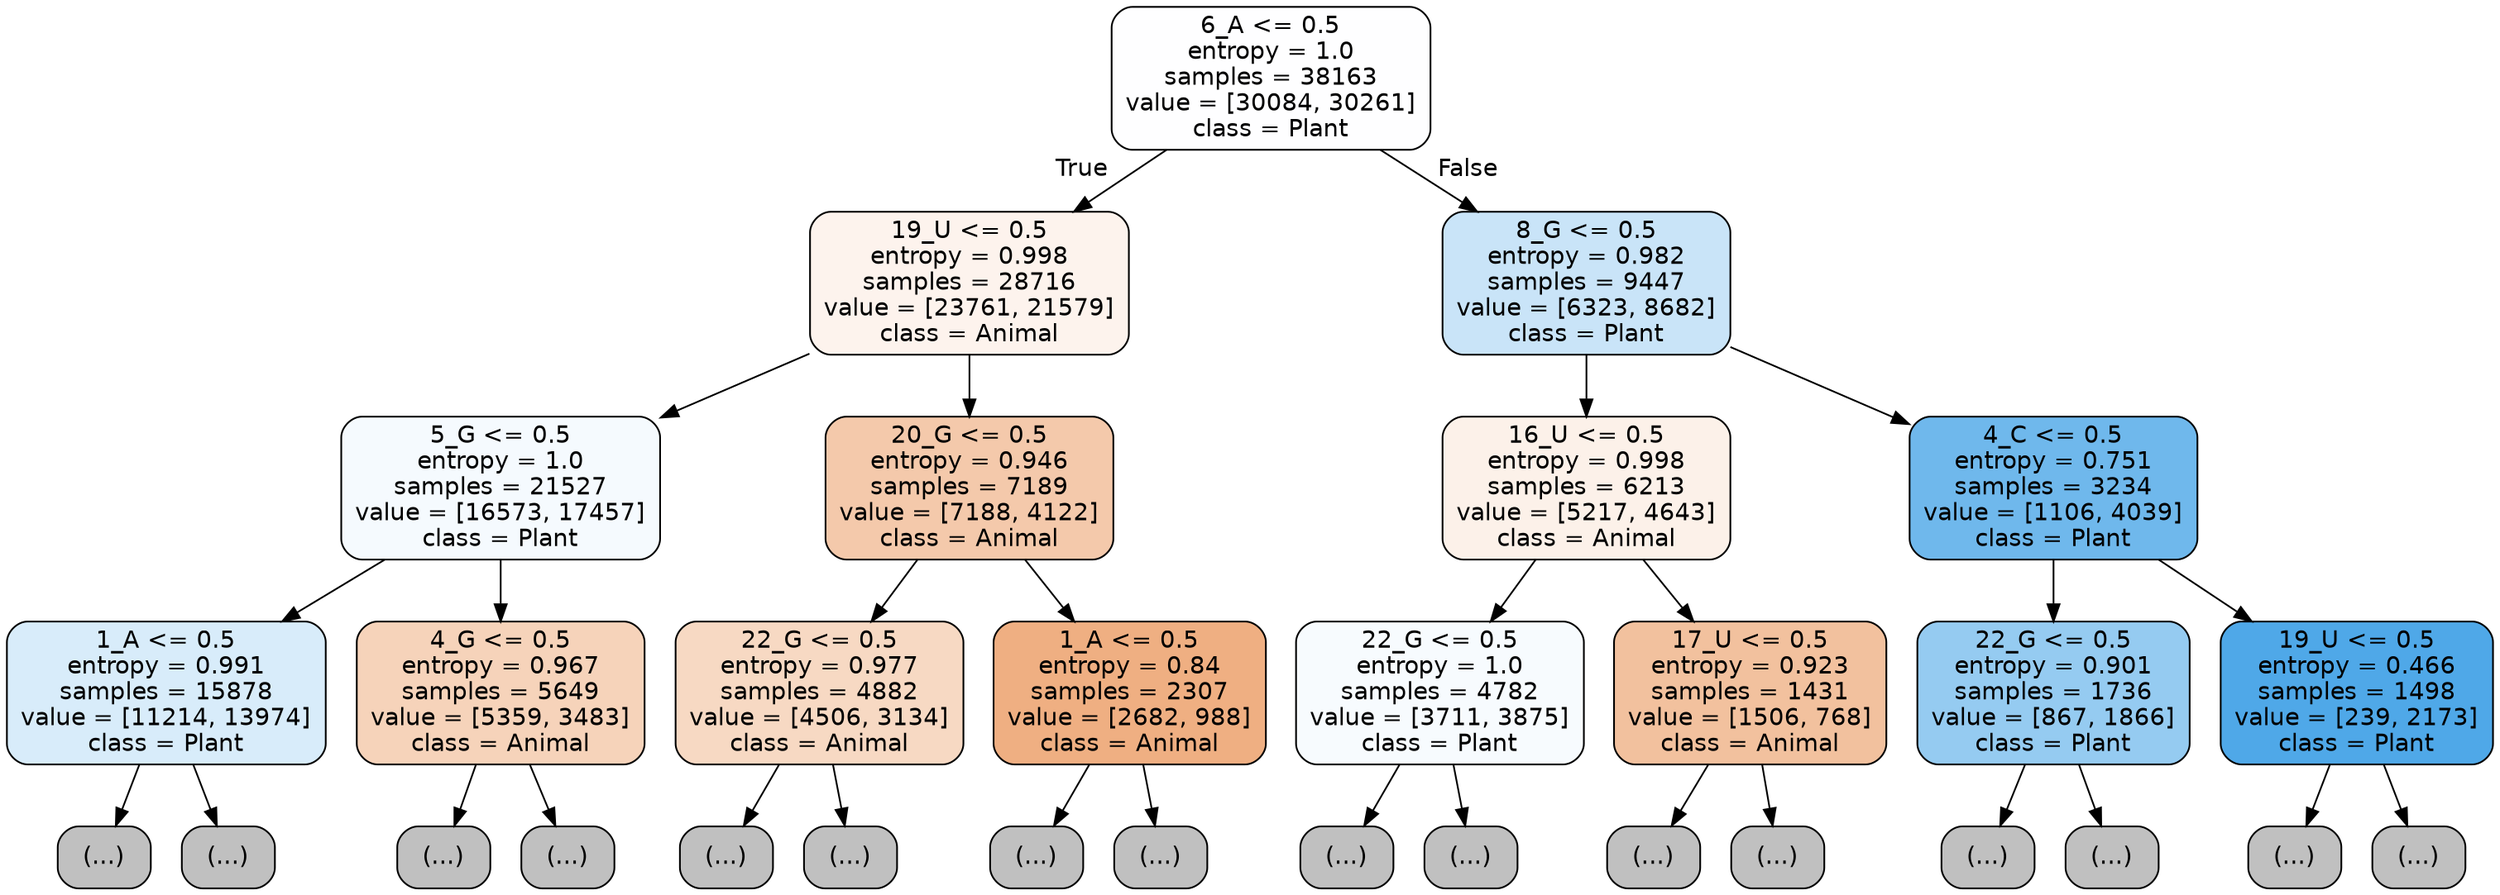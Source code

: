 digraph Tree {
node [shape=box, style="filled, rounded", color="black", fontname="helvetica"] ;
edge [fontname="helvetica"] ;
0 [label="6_A <= 0.5\nentropy = 1.0\nsamples = 38163\nvalue = [30084, 30261]\nclass = Plant", fillcolor="#fefeff"] ;
1 [label="19_U <= 0.5\nentropy = 0.998\nsamples = 28716\nvalue = [23761, 21579]\nclass = Animal", fillcolor="#fdf3ed"] ;
0 -> 1 [labeldistance=2.5, labelangle=45, headlabel="True"] ;
2 [label="5_G <= 0.5\nentropy = 1.0\nsamples = 21527\nvalue = [16573, 17457]\nclass = Plant", fillcolor="#f5fafe"] ;
1 -> 2 ;
3 [label="1_A <= 0.5\nentropy = 0.991\nsamples = 15878\nvalue = [11214, 13974]\nclass = Plant", fillcolor="#d8ecfa"] ;
2 -> 3 ;
4 [label="(...)", fillcolor="#C0C0C0"] ;
3 -> 4 ;
5303 [label="(...)", fillcolor="#C0C0C0"] ;
3 -> 5303 ;
6820 [label="4_G <= 0.5\nentropy = 0.967\nsamples = 5649\nvalue = [5359, 3483]\nclass = Animal", fillcolor="#f6d3ba"] ;
2 -> 6820 ;
6821 [label="(...)", fillcolor="#C0C0C0"] ;
6820 -> 6821 ;
8592 [label="(...)", fillcolor="#C0C0C0"] ;
6820 -> 8592 ;
9459 [label="20_G <= 0.5\nentropy = 0.946\nsamples = 7189\nvalue = [7188, 4122]\nclass = Animal", fillcolor="#f4c9ab"] ;
1 -> 9459 ;
9460 [label="22_G <= 0.5\nentropy = 0.977\nsamples = 4882\nvalue = [4506, 3134]\nclass = Animal", fillcolor="#f7d9c3"] ;
9459 -> 9460 ;
9461 [label="(...)", fillcolor="#C0C0C0"] ;
9460 -> 9461 ;
11430 [label="(...)", fillcolor="#C0C0C0"] ;
9460 -> 11430 ;
11709 [label="1_A <= 0.5\nentropy = 0.84\nsamples = 2307\nvalue = [2682, 988]\nclass = Animal", fillcolor="#efaf82"] ;
9459 -> 11709 ;
11710 [label="(...)", fillcolor="#C0C0C0"] ;
11709 -> 11710 ;
12531 [label="(...)", fillcolor="#C0C0C0"] ;
11709 -> 12531 ;
12816 [label="8_G <= 0.5\nentropy = 0.982\nsamples = 9447\nvalue = [6323, 8682]\nclass = Plant", fillcolor="#c9e4f8"] ;
0 -> 12816 [labeldistance=2.5, labelangle=-45, headlabel="False"] ;
12817 [label="16_U <= 0.5\nentropy = 0.998\nsamples = 6213\nvalue = [5217, 4643]\nclass = Animal", fillcolor="#fcf1e9"] ;
12816 -> 12817 ;
12818 [label="22_G <= 0.5\nentropy = 1.0\nsamples = 4782\nvalue = [3711, 3875]\nclass = Plant", fillcolor="#f7fbfe"] ;
12817 -> 12818 ;
12819 [label="(...)", fillcolor="#C0C0C0"] ;
12818 -> 12819 ;
14728 [label="(...)", fillcolor="#C0C0C0"] ;
12818 -> 14728 ;
14969 [label="17_U <= 0.5\nentropy = 0.923\nsamples = 1431\nvalue = [1506, 768]\nclass = Animal", fillcolor="#f2c19e"] ;
12817 -> 14969 ;
14970 [label="(...)", fillcolor="#C0C0C0"] ;
14969 -> 14970 ;
15537 [label="(...)", fillcolor="#C0C0C0"] ;
14969 -> 15537 ;
15744 [label="4_C <= 0.5\nentropy = 0.751\nsamples = 3234\nvalue = [1106, 4039]\nclass = Plant", fillcolor="#6fb8ec"] ;
12816 -> 15744 ;
15745 [label="22_G <= 0.5\nentropy = 0.901\nsamples = 1736\nvalue = [867, 1866]\nclass = Plant", fillcolor="#95cbf1"] ;
15744 -> 15745 ;
15746 [label="(...)", fillcolor="#C0C0C0"] ;
15745 -> 15746 ;
16441 [label="(...)", fillcolor="#C0C0C0"] ;
15745 -> 16441 ;
16506 [label="19_U <= 0.5\nentropy = 0.466\nsamples = 1498\nvalue = [239, 2173]\nclass = Plant", fillcolor="#4fa8e8"] ;
15744 -> 16506 ;
16507 [label="(...)", fillcolor="#C0C0C0"] ;
16506 -> 16507 ;
16682 [label="(...)", fillcolor="#C0C0C0"] ;
16506 -> 16682 ;
}